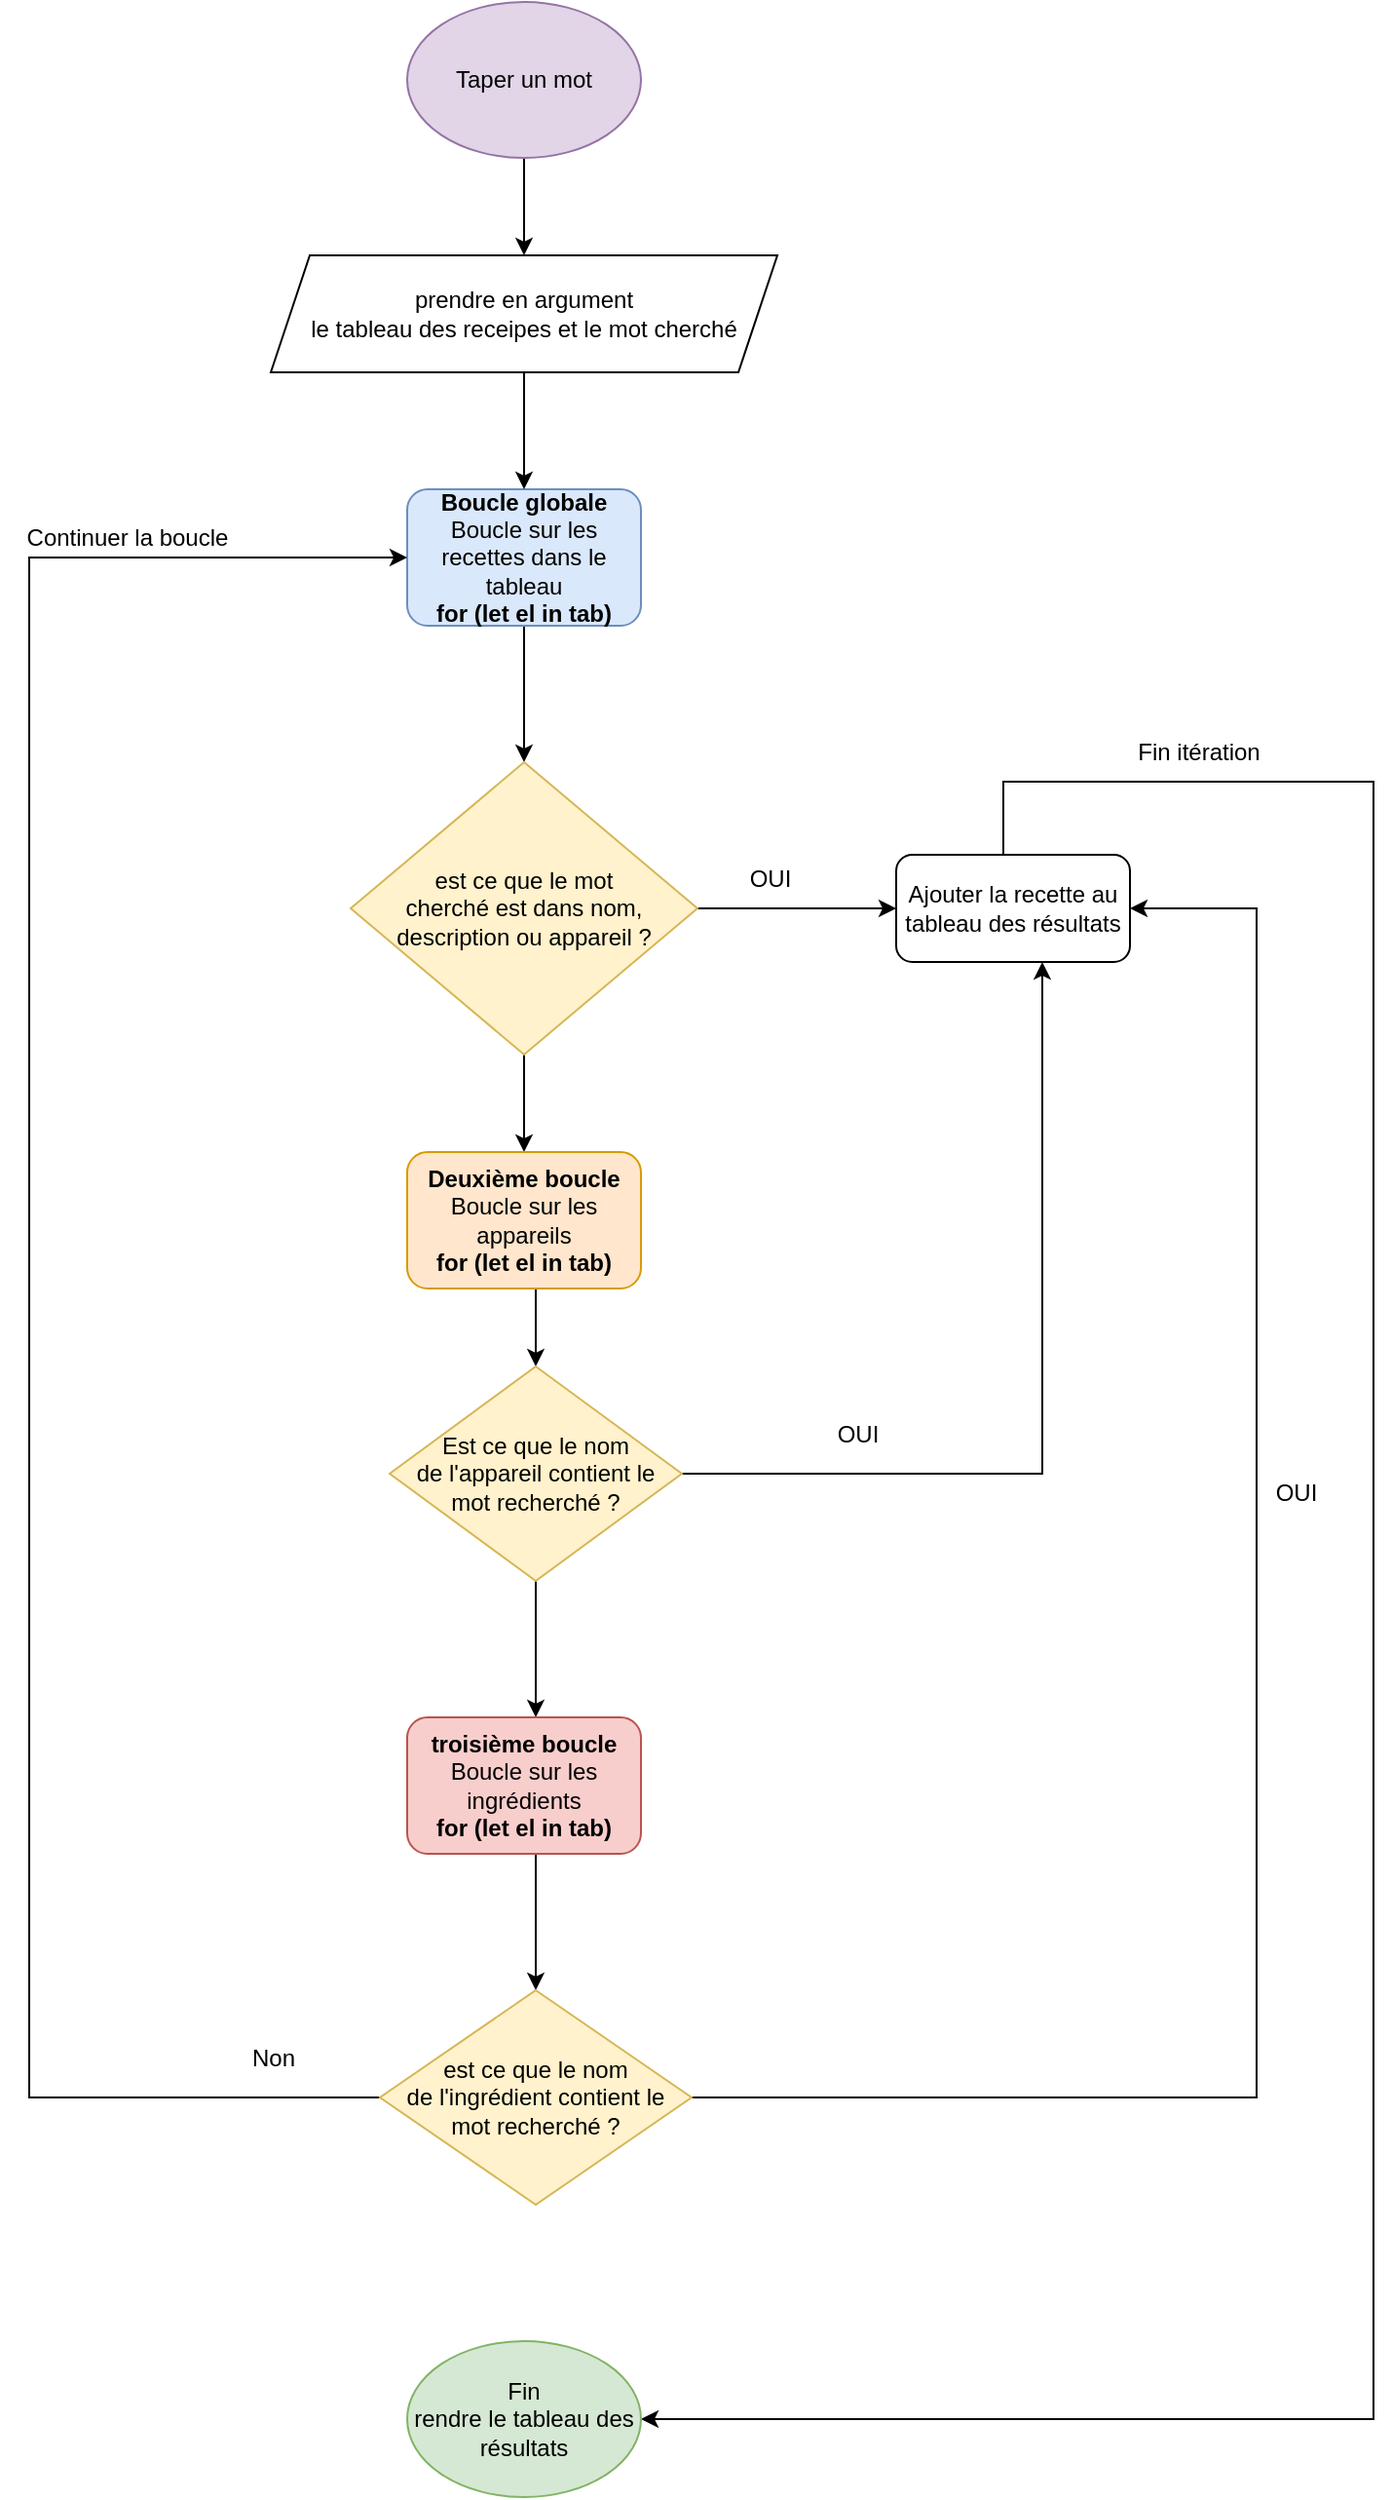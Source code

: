 <mxfile version="20.0.4" type="device"><diagram id="C5RBs43oDa-KdzZeNtuy" name="Page-1"><mxGraphModel dx="1422" dy="754" grid="1" gridSize="10" guides="1" tooltips="1" connect="1" arrows="1" fold="1" page="1" pageScale="1" pageWidth="827" pageHeight="1169" math="0" shadow="0"><root><mxCell id="WIyWlLk6GJQsqaUBKTNV-0"/><mxCell id="WIyWlLk6GJQsqaUBKTNV-1" parent="WIyWlLk6GJQsqaUBKTNV-0"/><mxCell id="RpRpr2rv7BOHmOzVi1aR-6" style="edgeStyle=orthogonalEdgeStyle;rounded=0;orthogonalLoop=1;jettySize=auto;html=1;entryX=0.5;entryY=0;entryDx=0;entryDy=0;" parent="WIyWlLk6GJQsqaUBKTNV-1" source="RpRpr2rv7BOHmOzVi1aR-0" target="RpRpr2rv7BOHmOzVi1aR-3" edge="1"><mxGeometry relative="1" as="geometry"/></mxCell><mxCell id="RpRpr2rv7BOHmOzVi1aR-0" value="Taper un mot" style="ellipse;whiteSpace=wrap;html=1;fillColor=#e1d5e7;strokeColor=#9673a6;" parent="WIyWlLk6GJQsqaUBKTNV-1" vertex="1"><mxGeometry x="294" y="60" width="120" height="80" as="geometry"/></mxCell><mxCell id="RpRpr2rv7BOHmOzVi1aR-9" style="edgeStyle=orthogonalEdgeStyle;rounded=0;orthogonalLoop=1;jettySize=auto;html=1;entryX=0.5;entryY=0;entryDx=0;entryDy=0;" parent="WIyWlLk6GJQsqaUBKTNV-1" source="RpRpr2rv7BOHmOzVi1aR-1" target="RpRpr2rv7BOHmOzVi1aR-8" edge="1"><mxGeometry relative="1" as="geometry"/></mxCell><mxCell id="RpRpr2rv7BOHmOzVi1aR-1" value="&lt;b&gt;Boucle globale&lt;br&gt;&lt;/b&gt;Boucle sur les recettes dans le tableau&lt;br&gt;&lt;b&gt;for (let el in tab)&lt;/b&gt;" style="rounded=1;whiteSpace=wrap;html=1;fillColor=#dae8fc;strokeColor=#6c8ebf;" parent="WIyWlLk6GJQsqaUBKTNV-1" vertex="1"><mxGeometry x="294" y="310" width="120" height="70" as="geometry"/></mxCell><mxCell id="RpRpr2rv7BOHmOzVi1aR-7" style="edgeStyle=orthogonalEdgeStyle;rounded=0;orthogonalLoop=1;jettySize=auto;html=1;entryX=0.5;entryY=0;entryDx=0;entryDy=0;" parent="WIyWlLk6GJQsqaUBKTNV-1" source="RpRpr2rv7BOHmOzVi1aR-3" target="RpRpr2rv7BOHmOzVi1aR-1" edge="1"><mxGeometry relative="1" as="geometry"/></mxCell><mxCell id="RpRpr2rv7BOHmOzVi1aR-3" value="prendre en argument&lt;br&gt;le tableau des receipes et le mot cherché" style="shape=parallelogram;perimeter=parallelogramPerimeter;whiteSpace=wrap;html=1;fixedSize=1;" parent="WIyWlLk6GJQsqaUBKTNV-1" vertex="1"><mxGeometry x="224" y="190" width="260" height="60" as="geometry"/></mxCell><mxCell id="RpRpr2rv7BOHmOzVi1aR-11" style="edgeStyle=orthogonalEdgeStyle;rounded=0;orthogonalLoop=1;jettySize=auto;html=1;entryX=0;entryY=0.5;entryDx=0;entryDy=0;" parent="WIyWlLk6GJQsqaUBKTNV-1" source="RpRpr2rv7BOHmOzVi1aR-8" target="RpRpr2rv7BOHmOzVi1aR-10" edge="1"><mxGeometry relative="1" as="geometry"/></mxCell><mxCell id="RpRpr2rv7BOHmOzVi1aR-14" style="edgeStyle=orthogonalEdgeStyle;rounded=0;orthogonalLoop=1;jettySize=auto;html=1;entryX=0.5;entryY=0;entryDx=0;entryDy=0;" parent="WIyWlLk6GJQsqaUBKTNV-1" source="RpRpr2rv7BOHmOzVi1aR-8" target="RpRpr2rv7BOHmOzVi1aR-13" edge="1"><mxGeometry relative="1" as="geometry"><Array as="points"/></mxGeometry></mxCell><mxCell id="RpRpr2rv7BOHmOzVi1aR-8" value="est ce que le mot &lt;br&gt;cherché est dans nom, description ou appareil ?" style="rhombus;whiteSpace=wrap;html=1;fillColor=#fff2cc;strokeColor=#d6b656;" parent="WIyWlLk6GJQsqaUBKTNV-1" vertex="1"><mxGeometry x="265" y="450" width="178" height="150" as="geometry"/></mxCell><mxCell id="RpRpr2rv7BOHmOzVi1aR-35" style="edgeStyle=orthogonalEdgeStyle;rounded=0;orthogonalLoop=1;jettySize=auto;html=1;entryX=1;entryY=0.5;entryDx=0;entryDy=0;fontSize=12;" parent="WIyWlLk6GJQsqaUBKTNV-1" source="RpRpr2rv7BOHmOzVi1aR-10" target="RpRpr2rv7BOHmOzVi1aR-31" edge="1"><mxGeometry relative="1" as="geometry"><Array as="points"><mxPoint x="600" y="460"/><mxPoint x="790" y="460"/><mxPoint x="790" y="1300"/></Array></mxGeometry></mxCell><mxCell id="RpRpr2rv7BOHmOzVi1aR-10" value="Ajouter la recette au tableau des résultats" style="rounded=1;whiteSpace=wrap;html=1;" parent="WIyWlLk6GJQsqaUBKTNV-1" vertex="1"><mxGeometry x="545" y="497.5" width="120" height="55" as="geometry"/></mxCell><mxCell id="RpRpr2rv7BOHmOzVi1aR-12" value="OUI" style="text;html=1;align=center;verticalAlign=middle;resizable=0;points=[];autosize=1;strokeColor=none;fillColor=none;" parent="WIyWlLk6GJQsqaUBKTNV-1" vertex="1"><mxGeometry x="460" y="495" width="40" height="30" as="geometry"/></mxCell><mxCell id="dQ83ZtnHvrrh0IVw_T0n-0" style="edgeStyle=orthogonalEdgeStyle;rounded=0;orthogonalLoop=1;jettySize=auto;html=1;" parent="WIyWlLk6GJQsqaUBKTNV-1" source="RpRpr2rv7BOHmOzVi1aR-13" target="RpRpr2rv7BOHmOzVi1aR-17" edge="1"><mxGeometry relative="1" as="geometry"><Array as="points"><mxPoint x="360" y="740"/><mxPoint x="360" y="740"/></Array></mxGeometry></mxCell><mxCell id="RpRpr2rv7BOHmOzVi1aR-13" value="&lt;b&gt;Deuxième boucle&lt;br&gt;&lt;/b&gt;Boucle sur les appareils&lt;br&gt;&lt;b&gt;for (let el in tab)&lt;/b&gt;" style="rounded=1;whiteSpace=wrap;html=1;fillColor=#ffe6cc;strokeColor=#d79b00;" parent="WIyWlLk6GJQsqaUBKTNV-1" vertex="1"><mxGeometry x="294" y="650" width="120" height="70" as="geometry"/></mxCell><mxCell id="RpRpr2rv7BOHmOzVi1aR-20" style="edgeStyle=orthogonalEdgeStyle;rounded=0;orthogonalLoop=1;jettySize=auto;html=1;entryX=0.625;entryY=1;entryDx=0;entryDy=0;entryPerimeter=0;fontSize=12;" parent="WIyWlLk6GJQsqaUBKTNV-1" source="RpRpr2rv7BOHmOzVi1aR-17" target="RpRpr2rv7BOHmOzVi1aR-10" edge="1"><mxGeometry relative="1" as="geometry"><Array as="points"><mxPoint x="620" y="815"/></Array></mxGeometry></mxCell><mxCell id="dQ83ZtnHvrrh0IVw_T0n-1" style="edgeStyle=orthogonalEdgeStyle;rounded=0;orthogonalLoop=1;jettySize=auto;html=1;" parent="WIyWlLk6GJQsqaUBKTNV-1" source="RpRpr2rv7BOHmOzVi1aR-17" target="RpRpr2rv7BOHmOzVi1aR-22" edge="1"><mxGeometry relative="1" as="geometry"><Array as="points"><mxPoint x="360" y="950"/><mxPoint x="360" y="950"/></Array></mxGeometry></mxCell><mxCell id="RpRpr2rv7BOHmOzVi1aR-17" value="&lt;font style=&quot;font-size: 12px;&quot;&gt;Est ce que le nom &lt;br&gt;de l'appareil contient le &lt;br&gt;mot recherché ?&lt;/font&gt;" style="rhombus;whiteSpace=wrap;html=1;fillColor=#fff2cc;strokeColor=#d6b656;" parent="WIyWlLk6GJQsqaUBKTNV-1" vertex="1"><mxGeometry x="285" y="760" width="150" height="110" as="geometry"/></mxCell><mxCell id="RpRpr2rv7BOHmOzVi1aR-21" value="OUI" style="text;html=1;align=center;verticalAlign=middle;resizable=0;points=[];autosize=1;strokeColor=none;fillColor=none;fontSize=12;" parent="WIyWlLk6GJQsqaUBKTNV-1" vertex="1"><mxGeometry x="505" y="780" width="40" height="30" as="geometry"/></mxCell><mxCell id="RpRpr2rv7BOHmOzVi1aR-24" style="edgeStyle=orthogonalEdgeStyle;rounded=0;orthogonalLoop=1;jettySize=auto;html=1;fontSize=12;entryX=0.5;entryY=0;entryDx=0;entryDy=0;" parent="WIyWlLk6GJQsqaUBKTNV-1" source="RpRpr2rv7BOHmOzVi1aR-22" target="RpRpr2rv7BOHmOzVi1aR-23" edge="1"><mxGeometry relative="1" as="geometry"><Array as="points"><mxPoint x="360" y="1060"/></Array></mxGeometry></mxCell><mxCell id="RpRpr2rv7BOHmOzVi1aR-22" value="&lt;b&gt;troisième boucle&lt;br&gt;&lt;/b&gt;Boucle sur les ingrédients&lt;br&gt;&lt;b&gt;for (let el in tab)&lt;/b&gt;" style="rounded=1;whiteSpace=wrap;html=1;fillColor=#f8cecc;strokeColor=#b85450;" parent="WIyWlLk6GJQsqaUBKTNV-1" vertex="1"><mxGeometry x="294" y="940" width="120" height="70" as="geometry"/></mxCell><mxCell id="RpRpr2rv7BOHmOzVi1aR-25" style="edgeStyle=orthogonalEdgeStyle;rounded=0;orthogonalLoop=1;jettySize=auto;html=1;entryX=1;entryY=0.5;entryDx=0;entryDy=0;fontSize=12;" parent="WIyWlLk6GJQsqaUBKTNV-1" source="RpRpr2rv7BOHmOzVi1aR-23" target="RpRpr2rv7BOHmOzVi1aR-10" edge="1"><mxGeometry relative="1" as="geometry"><Array as="points"><mxPoint x="730" y="1135"/><mxPoint x="730" y="525"/></Array></mxGeometry></mxCell><mxCell id="dQ83ZtnHvrrh0IVw_T0n-2" style="edgeStyle=orthogonalEdgeStyle;rounded=0;orthogonalLoop=1;jettySize=auto;html=1;entryX=0;entryY=0.5;entryDx=0;entryDy=0;" parent="WIyWlLk6GJQsqaUBKTNV-1" source="RpRpr2rv7BOHmOzVi1aR-23" target="RpRpr2rv7BOHmOzVi1aR-1" edge="1"><mxGeometry relative="1" as="geometry"><mxPoint x="290" y="350" as="targetPoint"/><Array as="points"><mxPoint x="100" y="1135"/><mxPoint x="100" y="345"/></Array></mxGeometry></mxCell><mxCell id="RpRpr2rv7BOHmOzVi1aR-23" value="&lt;font style=&quot;font-size: 12px;&quot;&gt;est ce que le nom &lt;br&gt;de l'ingrédient contient le &lt;br&gt;mot recherché ?&lt;/font&gt;" style="rhombus;whiteSpace=wrap;html=1;fillColor=#fff2cc;strokeColor=#d6b656;" parent="WIyWlLk6GJQsqaUBKTNV-1" vertex="1"><mxGeometry x="280" y="1080" width="160" height="110" as="geometry"/></mxCell><mxCell id="RpRpr2rv7BOHmOzVi1aR-26" value="OUI" style="text;html=1;align=center;verticalAlign=middle;resizable=0;points=[];autosize=1;strokeColor=none;fillColor=none;fontSize=12;" parent="WIyWlLk6GJQsqaUBKTNV-1" vertex="1"><mxGeometry x="730" y="810" width="40" height="30" as="geometry"/></mxCell><mxCell id="RpRpr2rv7BOHmOzVi1aR-29" value="Continuer la boucle" style="text;html=1;align=center;verticalAlign=middle;resizable=0;points=[];autosize=1;strokeColor=none;fillColor=none;fontSize=12;" parent="WIyWlLk6GJQsqaUBKTNV-1" vertex="1"><mxGeometry x="85" y="320" width="130" height="30" as="geometry"/></mxCell><mxCell id="RpRpr2rv7BOHmOzVi1aR-31" value="Fin&lt;br&gt;rendre le tableau des résultats" style="ellipse;whiteSpace=wrap;html=1;fontSize=12;fillColor=#d5e8d4;strokeColor=#82b366;" parent="WIyWlLk6GJQsqaUBKTNV-1" vertex="1"><mxGeometry x="294" y="1260" width="120" height="80" as="geometry"/></mxCell><mxCell id="RpRpr2rv7BOHmOzVi1aR-36" value="Fin itération" style="text;html=1;align=center;verticalAlign=middle;resizable=0;points=[];autosize=1;strokeColor=none;fillColor=none;fontSize=12;" parent="WIyWlLk6GJQsqaUBKTNV-1" vertex="1"><mxGeometry x="655" y="430" width="90" height="30" as="geometry"/></mxCell><mxCell id="dQ83ZtnHvrrh0IVw_T0n-3" value="Non" style="text;html=1;align=center;verticalAlign=middle;resizable=0;points=[];autosize=1;strokeColor=none;fillColor=none;" parent="WIyWlLk6GJQsqaUBKTNV-1" vertex="1"><mxGeometry x="200" y="1100" width="50" height="30" as="geometry"/></mxCell></root></mxGraphModel></diagram></mxfile>